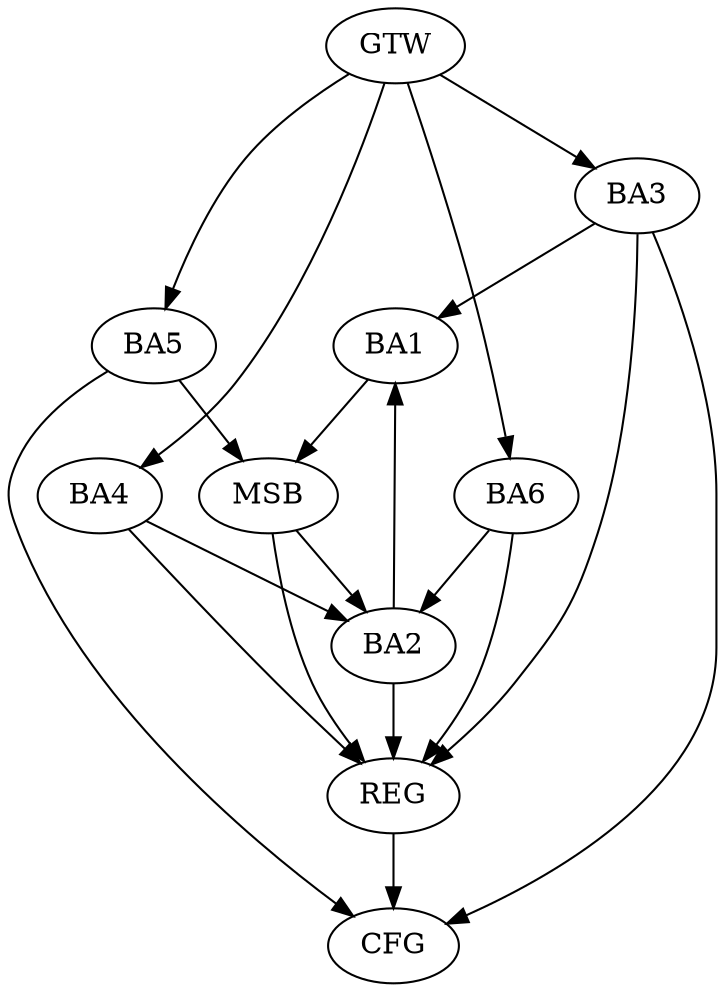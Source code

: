 strict digraph G {
  BA1 [ label="BA1" ];
  BA2 [ label="BA2" ];
  BA3 [ label="BA3" ];
  BA4 [ label="BA4" ];
  BA5 [ label="BA5" ];
  BA6 [ label="BA6" ];
  GTW [ label="GTW" ];
  REG [ label="REG" ];
  MSB [ label="MSB" ];
  CFG [ label="CFG" ];
  BA2 -> BA1;
  BA3 -> BA1;
  BA4 -> BA2;
  BA6 -> BA2;
  GTW -> BA3;
  GTW -> BA4;
  GTW -> BA5;
  GTW -> BA6;
  BA2 -> REG;
  BA3 -> REG;
  BA4 -> REG;
  BA6 -> REG;
  BA1 -> MSB;
  MSB -> BA2;
  MSB -> REG;
  BA5 -> MSB;
  BA5 -> CFG;
  BA3 -> CFG;
  REG -> CFG;
}
